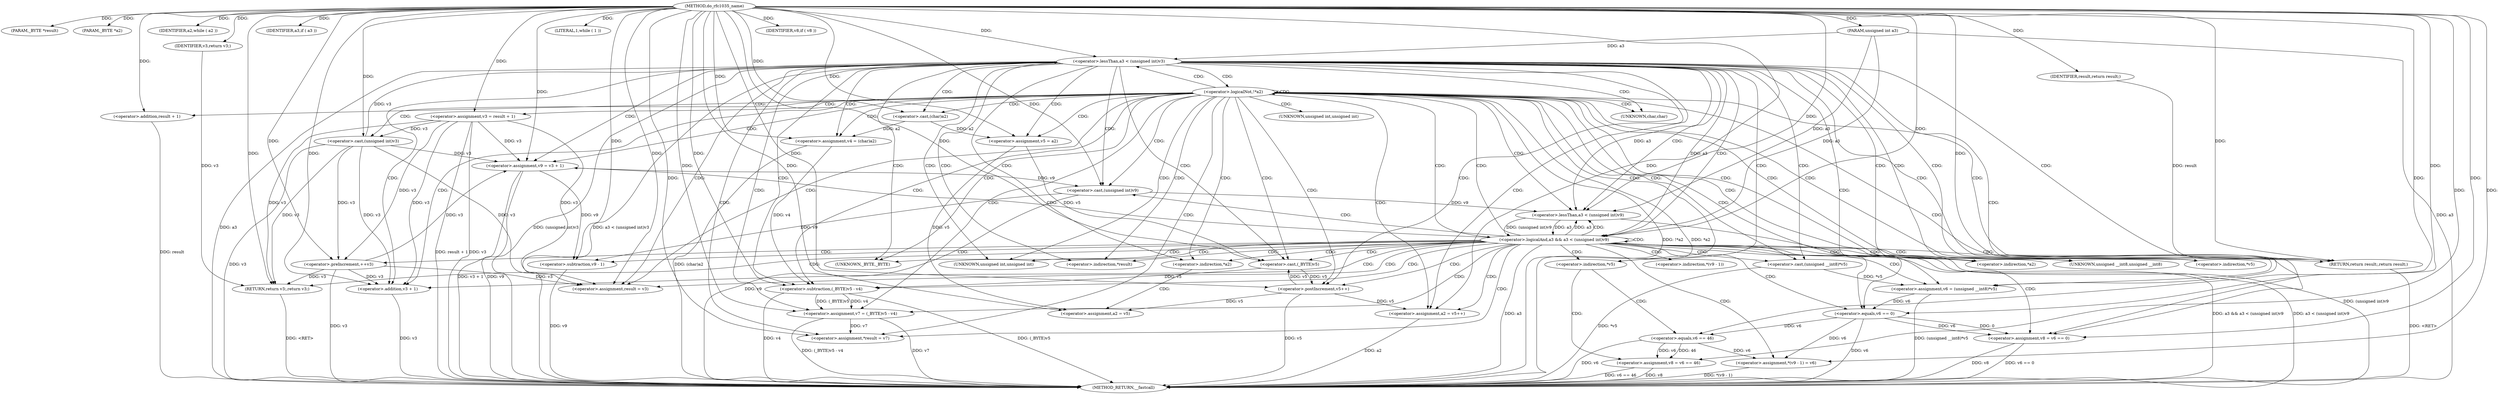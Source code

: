 digraph do_rfc1035_name {  
"1000108" [label = "(METHOD,do_rfc1035_name)" ]
"1000225" [label = "(METHOD_RETURN,__fastcall)" ]
"1000109" [label = "(PARAM,_BYTE *result)" ]
"1000110" [label = "(PARAM,_BYTE *a2)" ]
"1000111" [label = "(PARAM,unsigned int a3)" ]
"1000121" [label = "(IDENTIFIER,a2,while ( a2 ))" ]
"1000124" [label = "(<operator>.logicalNot,!*a2)" ]
"1000128" [label = "(<operator>.assignment,v3 = result + 1)" ]
"1000130" [label = "(<operator>.addition,result + 1)" ]
"1000134" [label = "(IDENTIFIER,a3,if ( a3 ))" ]
"1000137" [label = "(<operator>.lessThan,a3 < (unsigned int)v3)" ]
"1000139" [label = "(<operator>.cast,(unsigned int)v3)" ]
"1000143" [label = "(<operator>.assignment,v4 = (char)a2)" ]
"1000145" [label = "(<operator>.cast,(char)a2)" ]
"1000148" [label = "(<operator>.assignment,v5 = a2)" ]
"1000152" [label = "(LITERAL,1,while ( 1 ))" ]
"1000154" [label = "(<operator>.assignment,v6 = (unsigned __int8)*v5)" ]
"1000156" [label = "(<operator>.cast,(unsigned __int8)*v5)" ]
"1000160" [label = "(<operator>.assignment,v7 = (_BYTE)v5 - v4)" ]
"1000162" [label = "(<operator>.subtraction,(_BYTE)v5 - v4)" ]
"1000163" [label = "(<operator>.cast,(_BYTE)v5)" ]
"1000167" [label = "(<operator>.assignment,v8 = v6 == 0)" ]
"1000169" [label = "(<operator>.equals,v6 == 0)" ]
"1000175" [label = "(<operator>.assignment,v8 = v6 == 46)" ]
"1000177" [label = "(<operator>.equals,v6 == 46)" ]
"1000180" [label = "(<operator>.assignment,a2 = v5++)" ]
"1000182" [label = "(<operator>.postIncrement,v5++)" ]
"1000185" [label = "(IDENTIFIER,v8,if ( v8 ))" ]
"1000187" [label = "(<operator>.assignment,v9 = v3 + 1)" ]
"1000189" [label = "(<operator>.addition,v3 + 1)" ]
"1000193" [label = "(<operator>.logicalAnd,a3 && a3 < (unsigned int)v9)" ]
"1000195" [label = "(<operator>.lessThan,a3 < (unsigned int)v9)" ]
"1000197" [label = "(<operator>.cast,(unsigned int)v9)" ]
"1000200" [label = "(RETURN,return v3;,return v3;)" ]
"1000201" [label = "(IDENTIFIER,v3,return v3;)" ]
"1000202" [label = "(<operator>.preIncrement,++v3)" ]
"1000204" [label = "(<operator>.assignment,*(v9 - 1) = v6)" ]
"1000206" [label = "(<operator>.subtraction,v9 - 1)" ]
"1000210" [label = "(<operator>.assignment,*result = v7)" ]
"1000217" [label = "(<operator>.assignment,a2 = v5)" ]
"1000220" [label = "(<operator>.assignment,result = v3)" ]
"1000223" [label = "(RETURN,return result;,return result;)" ]
"1000224" [label = "(IDENTIFIER,result,return result;)" ]
"1000125" [label = "(<operator>.indirection,*a2)" ]
"1000140" [label = "(UNKNOWN,unsigned int,unsigned int)" ]
"1000146" [label = "(UNKNOWN,char,char)" ]
"1000157" [label = "(UNKNOWN,unsigned __int8,unsigned __int8)" ]
"1000158" [label = "(<operator>.indirection,*v5)" ]
"1000164" [label = "(UNKNOWN,_BYTE,_BYTE)" ]
"1000173" [label = "(<operator>.indirection,*v5)" ]
"1000198" [label = "(UNKNOWN,unsigned int,unsigned int)" ]
"1000205" [label = "(<operator>.indirection,*(v9 - 1))" ]
"1000211" [label = "(<operator>.indirection,*result)" ]
"1000215" [label = "(<operator>.indirection,*a2)" ]
  "1000223" -> "1000225"  [ label = "DDG: <RET>"] 
  "1000124" -> "1000225"  [ label = "DDG: !*a2"] 
  "1000177" -> "1000225"  [ label = "DDG: v6"] 
  "1000182" -> "1000225"  [ label = "DDG: v5"] 
  "1000137" -> "1000225"  [ label = "DDG: a3"] 
  "1000206" -> "1000225"  [ label = "DDG: v9"] 
  "1000169" -> "1000225"  [ label = "DDG: v6"] 
  "1000187" -> "1000225"  [ label = "DDG: v9"] 
  "1000143" -> "1000225"  [ label = "DDG: (char)a2"] 
  "1000128" -> "1000225"  [ label = "DDG: v3"] 
  "1000180" -> "1000225"  [ label = "DDG: a2"] 
  "1000160" -> "1000225"  [ label = "DDG: v7"] 
  "1000193" -> "1000225"  [ label = "DDG: a3"] 
  "1000204" -> "1000225"  [ label = "DDG: *(v9 - 1)"] 
  "1000197" -> "1000225"  [ label = "DDG: v9"] 
  "1000162" -> "1000225"  [ label = "DDG: (_BYTE)v5"] 
  "1000202" -> "1000225"  [ label = "DDG: v3"] 
  "1000137" -> "1000225"  [ label = "DDG: (unsigned int)v3"] 
  "1000187" -> "1000225"  [ label = "DDG: v3 + 1"] 
  "1000162" -> "1000225"  [ label = "DDG: v4"] 
  "1000137" -> "1000225"  [ label = "DDG: a3 < (unsigned int)v3"] 
  "1000128" -> "1000225"  [ label = "DDG: result + 1"] 
  "1000156" -> "1000225"  [ label = "DDG: *v5"] 
  "1000189" -> "1000225"  [ label = "DDG: v3"] 
  "1000193" -> "1000225"  [ label = "DDG: a3 && a3 < (unsigned int)v9"] 
  "1000130" -> "1000225"  [ label = "DDG: result"] 
  "1000139" -> "1000225"  [ label = "DDG: v3"] 
  "1000124" -> "1000225"  [ label = "DDG: *a2"] 
  "1000154" -> "1000225"  [ label = "DDG: (unsigned __int8)*v5"] 
  "1000175" -> "1000225"  [ label = "DDG: v6 == 46"] 
  "1000175" -> "1000225"  [ label = "DDG: v8"] 
  "1000167" -> "1000225"  [ label = "DDG: v6 == 0"] 
  "1000111" -> "1000225"  [ label = "DDG: a3"] 
  "1000193" -> "1000225"  [ label = "DDG: a3 < (unsigned int)v9"] 
  "1000195" -> "1000225"  [ label = "DDG: (unsigned int)v9"] 
  "1000167" -> "1000225"  [ label = "DDG: v8"] 
  "1000160" -> "1000225"  [ label = "DDG: (_BYTE)v5 - v4"] 
  "1000200" -> "1000225"  [ label = "DDG: <RET>"] 
  "1000108" -> "1000109"  [ label = "DDG: "] 
  "1000108" -> "1000110"  [ label = "DDG: "] 
  "1000108" -> "1000111"  [ label = "DDG: "] 
  "1000108" -> "1000121"  [ label = "DDG: "] 
  "1000108" -> "1000128"  [ label = "DDG: "] 
  "1000108" -> "1000130"  [ label = "DDG: "] 
  "1000108" -> "1000134"  [ label = "DDG: "] 
  "1000111" -> "1000137"  [ label = "DDG: a3"] 
  "1000108" -> "1000137"  [ label = "DDG: "] 
  "1000139" -> "1000137"  [ label = "DDG: v3"] 
  "1000128" -> "1000139"  [ label = "DDG: v3"] 
  "1000108" -> "1000139"  [ label = "DDG: "] 
  "1000145" -> "1000143"  [ label = "DDG: a2"] 
  "1000108" -> "1000143"  [ label = "DDG: "] 
  "1000108" -> "1000145"  [ label = "DDG: "] 
  "1000145" -> "1000148"  [ label = "DDG: a2"] 
  "1000108" -> "1000148"  [ label = "DDG: "] 
  "1000108" -> "1000152"  [ label = "DDG: "] 
  "1000156" -> "1000154"  [ label = "DDG: *v5"] 
  "1000108" -> "1000154"  [ label = "DDG: "] 
  "1000162" -> "1000160"  [ label = "DDG: (_BYTE)v5"] 
  "1000162" -> "1000160"  [ label = "DDG: v4"] 
  "1000108" -> "1000160"  [ label = "DDG: "] 
  "1000163" -> "1000162"  [ label = "DDG: v5"] 
  "1000182" -> "1000163"  [ label = "DDG: v5"] 
  "1000148" -> "1000163"  [ label = "DDG: v5"] 
  "1000108" -> "1000163"  [ label = "DDG: "] 
  "1000143" -> "1000162"  [ label = "DDG: v4"] 
  "1000108" -> "1000162"  [ label = "DDG: "] 
  "1000169" -> "1000167"  [ label = "DDG: v6"] 
  "1000169" -> "1000167"  [ label = "DDG: 0"] 
  "1000108" -> "1000167"  [ label = "DDG: "] 
  "1000154" -> "1000169"  [ label = "DDG: v6"] 
  "1000108" -> "1000169"  [ label = "DDG: "] 
  "1000177" -> "1000175"  [ label = "DDG: v6"] 
  "1000177" -> "1000175"  [ label = "DDG: 46"] 
  "1000108" -> "1000175"  [ label = "DDG: "] 
  "1000169" -> "1000177"  [ label = "DDG: v6"] 
  "1000108" -> "1000177"  [ label = "DDG: "] 
  "1000108" -> "1000180"  [ label = "DDG: "] 
  "1000182" -> "1000180"  [ label = "DDG: v5"] 
  "1000163" -> "1000182"  [ label = "DDG: v5"] 
  "1000108" -> "1000182"  [ label = "DDG: "] 
  "1000108" -> "1000185"  [ label = "DDG: "] 
  "1000202" -> "1000187"  [ label = "DDG: v3"] 
  "1000139" -> "1000187"  [ label = "DDG: v3"] 
  "1000128" -> "1000187"  [ label = "DDG: v3"] 
  "1000108" -> "1000187"  [ label = "DDG: "] 
  "1000202" -> "1000189"  [ label = "DDG: v3"] 
  "1000139" -> "1000189"  [ label = "DDG: v3"] 
  "1000128" -> "1000189"  [ label = "DDG: v3"] 
  "1000108" -> "1000189"  [ label = "DDG: "] 
  "1000137" -> "1000193"  [ label = "DDG: a3"] 
  "1000195" -> "1000193"  [ label = "DDG: a3"] 
  "1000111" -> "1000193"  [ label = "DDG: a3"] 
  "1000108" -> "1000193"  [ label = "DDG: "] 
  "1000195" -> "1000193"  [ label = "DDG: (unsigned int)v9"] 
  "1000193" -> "1000195"  [ label = "DDG: a3"] 
  "1000137" -> "1000195"  [ label = "DDG: a3"] 
  "1000111" -> "1000195"  [ label = "DDG: a3"] 
  "1000108" -> "1000195"  [ label = "DDG: "] 
  "1000197" -> "1000195"  [ label = "DDG: v9"] 
  "1000187" -> "1000197"  [ label = "DDG: v9"] 
  "1000108" -> "1000197"  [ label = "DDG: "] 
  "1000201" -> "1000200"  [ label = "DDG: v3"] 
  "1000202" -> "1000200"  [ label = "DDG: v3"] 
  "1000139" -> "1000200"  [ label = "DDG: v3"] 
  "1000128" -> "1000200"  [ label = "DDG: v3"] 
  "1000108" -> "1000200"  [ label = "DDG: "] 
  "1000108" -> "1000201"  [ label = "DDG: "] 
  "1000108" -> "1000202"  [ label = "DDG: "] 
  "1000139" -> "1000202"  [ label = "DDG: v3"] 
  "1000128" -> "1000202"  [ label = "DDG: v3"] 
  "1000177" -> "1000204"  [ label = "DDG: v6"] 
  "1000169" -> "1000204"  [ label = "DDG: v6"] 
  "1000108" -> "1000204"  [ label = "DDG: "] 
  "1000197" -> "1000206"  [ label = "DDG: v9"] 
  "1000187" -> "1000206"  [ label = "DDG: v9"] 
  "1000108" -> "1000206"  [ label = "DDG: "] 
  "1000160" -> "1000210"  [ label = "DDG: v7"] 
  "1000108" -> "1000210"  [ label = "DDG: "] 
  "1000182" -> "1000217"  [ label = "DDG: v5"] 
  "1000148" -> "1000217"  [ label = "DDG: v5"] 
  "1000108" -> "1000217"  [ label = "DDG: "] 
  "1000202" -> "1000220"  [ label = "DDG: v3"] 
  "1000139" -> "1000220"  [ label = "DDG: v3"] 
  "1000128" -> "1000220"  [ label = "DDG: v3"] 
  "1000108" -> "1000220"  [ label = "DDG: "] 
  "1000224" -> "1000223"  [ label = "DDG: result"] 
  "1000108" -> "1000223"  [ label = "DDG: "] 
  "1000108" -> "1000224"  [ label = "DDG: "] 
  "1000124" -> "1000223"  [ label = "CDG: "] 
  "1000124" -> "1000128"  [ label = "CDG: "] 
  "1000124" -> "1000130"  [ label = "CDG: "] 
  "1000124" -> "1000143"  [ label = "CDG: "] 
  "1000124" -> "1000140"  [ label = "CDG: "] 
  "1000124" -> "1000139"  [ label = "CDG: "] 
  "1000124" -> "1000137"  [ label = "CDG: "] 
  "1000124" -> "1000148"  [ label = "CDG: "] 
  "1000124" -> "1000146"  [ label = "CDG: "] 
  "1000124" -> "1000145"  [ label = "CDG: "] 
  "1000124" -> "1000173"  [ label = "CDG: "] 
  "1000124" -> "1000169"  [ label = "CDG: "] 
  "1000124" -> "1000167"  [ label = "CDG: "] 
  "1000124" -> "1000164"  [ label = "CDG: "] 
  "1000124" -> "1000163"  [ label = "CDG: "] 
  "1000124" -> "1000162"  [ label = "CDG: "] 
  "1000124" -> "1000182"  [ label = "CDG: "] 
  "1000124" -> "1000180"  [ label = "CDG: "] 
  "1000124" -> "1000220"  [ label = "CDG: "] 
  "1000124" -> "1000215"  [ label = "CDG: "] 
  "1000124" -> "1000211"  [ label = "CDG: "] 
  "1000124" -> "1000210"  [ label = "CDG: "] 
  "1000124" -> "1000160"  [ label = "CDG: "] 
  "1000124" -> "1000158"  [ label = "CDG: "] 
  "1000124" -> "1000157"  [ label = "CDG: "] 
  "1000124" -> "1000156"  [ label = "CDG: "] 
  "1000124" -> "1000154"  [ label = "CDG: "] 
  "1000124" -> "1000189"  [ label = "CDG: "] 
  "1000124" -> "1000187"  [ label = "CDG: "] 
  "1000124" -> "1000193"  [ label = "CDG: "] 
  "1000124" -> "1000125"  [ label = "CDG: "] 
  "1000124" -> "1000124"  [ label = "CDG: "] 
  "1000124" -> "1000198"  [ label = "CDG: "] 
  "1000124" -> "1000197"  [ label = "CDG: "] 
  "1000124" -> "1000195"  [ label = "CDG: "] 
  "1000137" -> "1000223"  [ label = "CDG: "] 
  "1000137" -> "1000143"  [ label = "CDG: "] 
  "1000137" -> "1000148"  [ label = "CDG: "] 
  "1000137" -> "1000146"  [ label = "CDG: "] 
  "1000137" -> "1000145"  [ label = "CDG: "] 
  "1000137" -> "1000173"  [ label = "CDG: "] 
  "1000137" -> "1000169"  [ label = "CDG: "] 
  "1000137" -> "1000167"  [ label = "CDG: "] 
  "1000137" -> "1000164"  [ label = "CDG: "] 
  "1000137" -> "1000163"  [ label = "CDG: "] 
  "1000137" -> "1000162"  [ label = "CDG: "] 
  "1000137" -> "1000182"  [ label = "CDG: "] 
  "1000137" -> "1000180"  [ label = "CDG: "] 
  "1000137" -> "1000220"  [ label = "CDG: "] 
  "1000137" -> "1000215"  [ label = "CDG: "] 
  "1000137" -> "1000211"  [ label = "CDG: "] 
  "1000137" -> "1000210"  [ label = "CDG: "] 
  "1000137" -> "1000160"  [ label = "CDG: "] 
  "1000137" -> "1000158"  [ label = "CDG: "] 
  "1000137" -> "1000157"  [ label = "CDG: "] 
  "1000137" -> "1000156"  [ label = "CDG: "] 
  "1000137" -> "1000154"  [ label = "CDG: "] 
  "1000137" -> "1000189"  [ label = "CDG: "] 
  "1000137" -> "1000187"  [ label = "CDG: "] 
  "1000137" -> "1000193"  [ label = "CDG: "] 
  "1000137" -> "1000125"  [ label = "CDG: "] 
  "1000137" -> "1000124"  [ label = "CDG: "] 
  "1000137" -> "1000198"  [ label = "CDG: "] 
  "1000137" -> "1000197"  [ label = "CDG: "] 
  "1000137" -> "1000195"  [ label = "CDG: "] 
  "1000173" -> "1000175"  [ label = "CDG: "] 
  "1000173" -> "1000177"  [ label = "CDG: "] 
  "1000193" -> "1000206"  [ label = "CDG: "] 
  "1000193" -> "1000205"  [ label = "CDG: "] 
  "1000193" -> "1000204"  [ label = "CDG: "] 
  "1000193" -> "1000202"  [ label = "CDG: "] 
  "1000193" -> "1000200"  [ label = "CDG: "] 
  "1000193" -> "1000173"  [ label = "CDG: "] 
  "1000193" -> "1000169"  [ label = "CDG: "] 
  "1000193" -> "1000167"  [ label = "CDG: "] 
  "1000193" -> "1000164"  [ label = "CDG: "] 
  "1000193" -> "1000163"  [ label = "CDG: "] 
  "1000193" -> "1000162"  [ label = "CDG: "] 
  "1000193" -> "1000182"  [ label = "CDG: "] 
  "1000193" -> "1000180"  [ label = "CDG: "] 
  "1000193" -> "1000220"  [ label = "CDG: "] 
  "1000193" -> "1000215"  [ label = "CDG: "] 
  "1000193" -> "1000211"  [ label = "CDG: "] 
  "1000193" -> "1000210"  [ label = "CDG: "] 
  "1000193" -> "1000160"  [ label = "CDG: "] 
  "1000193" -> "1000158"  [ label = "CDG: "] 
  "1000193" -> "1000157"  [ label = "CDG: "] 
  "1000193" -> "1000156"  [ label = "CDG: "] 
  "1000193" -> "1000154"  [ label = "CDG: "] 
  "1000193" -> "1000189"  [ label = "CDG: "] 
  "1000193" -> "1000187"  [ label = "CDG: "] 
  "1000193" -> "1000193"  [ label = "CDG: "] 
  "1000193" -> "1000223"  [ label = "CDG: "] 
  "1000193" -> "1000125"  [ label = "CDG: "] 
  "1000193" -> "1000124"  [ label = "CDG: "] 
  "1000193" -> "1000198"  [ label = "CDG: "] 
  "1000193" -> "1000197"  [ label = "CDG: "] 
  "1000193" -> "1000195"  [ label = "CDG: "] 
  "1000215" -> "1000217"  [ label = "CDG: "] 
}
